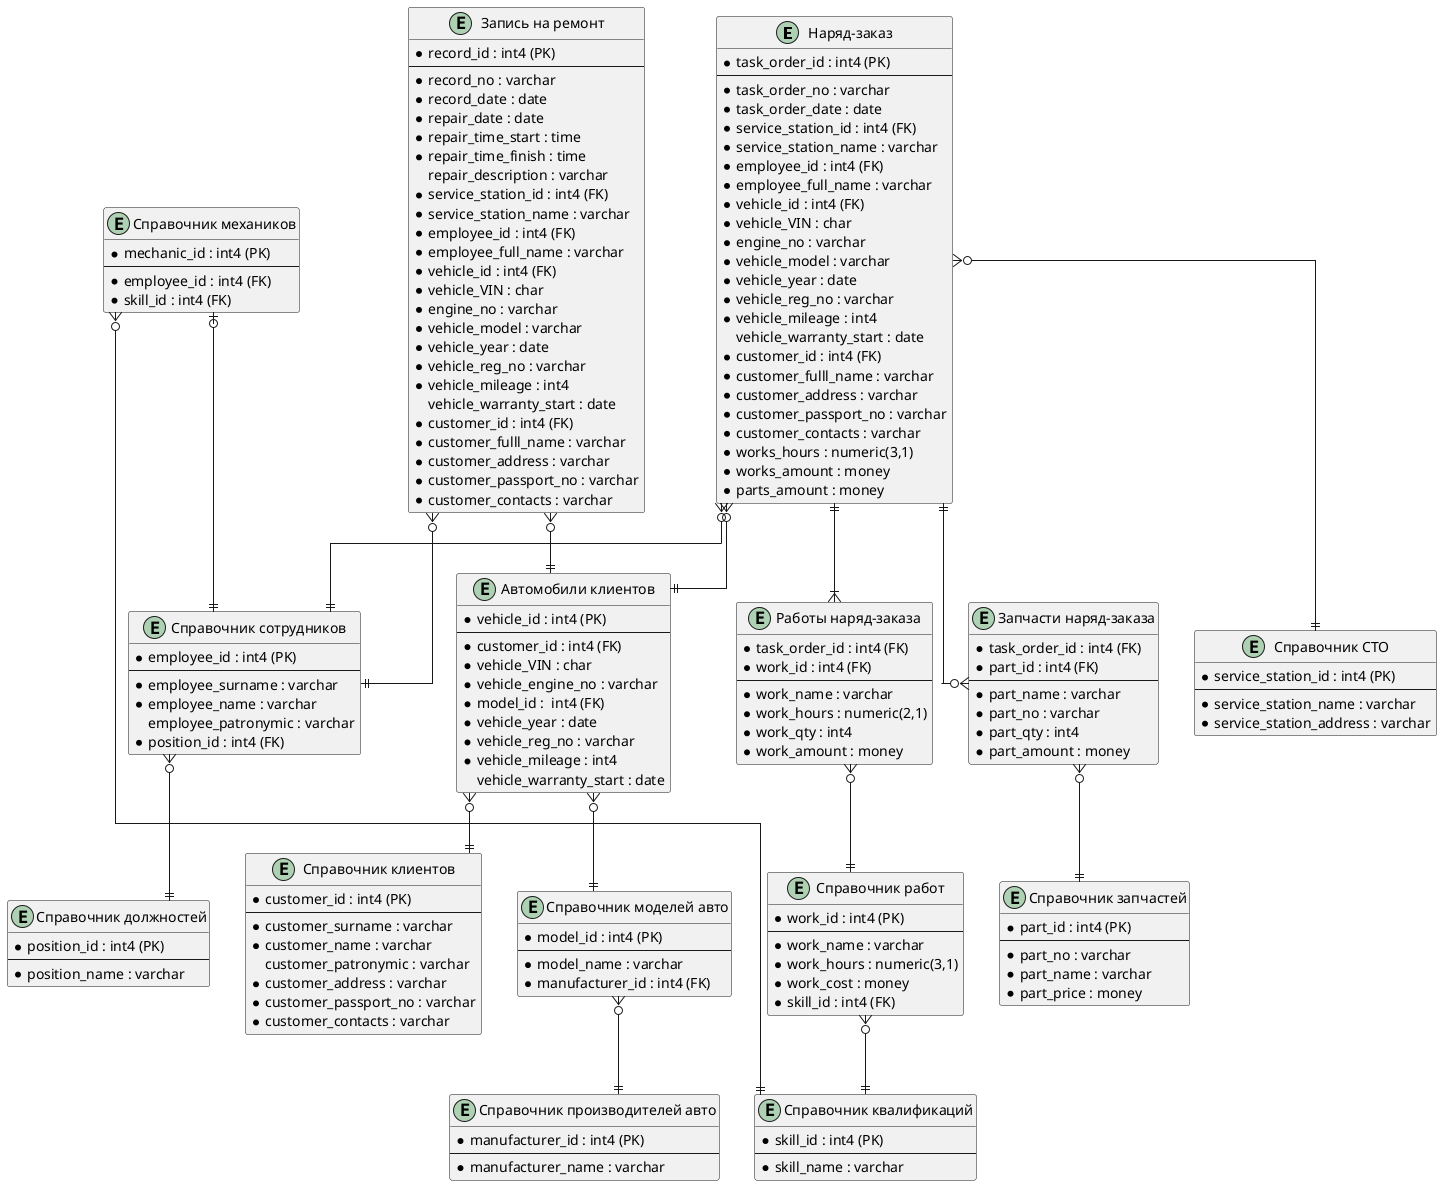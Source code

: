 @startuml ER

' hide the spot
' hide circle

' avoid problems with angled crows feet
skinparam linetype ortho

entity "Наряд-заказ" as task_order {
    * task_order_id : int4 (PK)
    --
    * task_order_no : varchar 
    * task_order_date : date 
    * service_station_id : int4 (FK) 
    * service_station_name : varchar 
    * employee_id : int4 (FK)
    * employee_full_name : varchar 
    * vehicle_id : int4 (FK)
    * vehicle_VIN : char 
    * engine_no : varchar 
    * vehicle_model : varchar 
    * vehicle_year : date 
    * vehicle_reg_no : varchar 
    * vehicle_mileage : int4 
    vehicle_warranty_start : date 
    * customer_id : int4 (FK)
    * customer_fulll_name : varchar 
    * customer_address : varchar 
    * customer_passport_no : varchar 
    * customer_contacts : varchar 
    * works_hours : numeric(3,1)
    * works_amount : money 
    * parts_amount : money 
}

entity "Работы наряд-заказа" as works_list {
    * task_order_id : int4 (FK)
    * work_id : int4 (FK)
    --
    * work_name : varchar 
    * work_hours : numeric(2,1) 
    * work_qty : int4 
    * work_amount : money 
}

entity "Запчасти наряд-заказа" as parts_list {
    * task_order_id : int4 (FK)
    * part_id : int4 (FK)
    --
    * part_name : varchar 
    * part_no : varchar 
    * part_qty : int4 
    * part_amount : money 
}

entity "Справочник работ" as works {
    * work_id : int4 (PK)
    --
    * work_name : varchar 
    * work_hours : numeric(3,1) 
    * work_cost : money 
    * skill_id : int4 (FK)
}

entity "Автомобили клиентов" as vehicles {
    * vehicle_id : int4 (PK)
    --
    * customer_id : int4 (FK)
    * vehicle_VIN : char 
    * vehicle_engine_no : varchar 
    * model_id :  int4 (FK)
    * vehicle_year : date 
    * vehicle_reg_no : varchar 
    * vehicle_mileage : int4 
    vehicle_warranty_start : date 
}

entity "Справочник клиентов" as customers {
    * customer_id : int4 (PK)
    --
    * customer_surname : varchar 
    * customer_name : varchar 
    customer_patronymic : varchar 
    * customer_address : varchar 
    * customer_passport_no : varchar 
    * customer_contacts : varchar 
}

entity "Справочник сотрудников" as employees {
    * employee_id : int4 (PK)
    --
    * employee_surname : varchar 
    * employee_name : varchar 
    employee_patronymic : varchar 
    * position_id : int4 (FK)
}

entity "Справочник механиков" as mechanics {
    * mechanic_id : int4 (PK)  
    --
    * employee_id : int4 (FK)
    * skill_id : int4 (FK)
}

entity "Справочник квалификаций" as skills {
    * skill_id : int4 (PK)
    --
    * skill_name : varchar 
}

entity "Справочник запчастей" as parts {
    * part_id : int4 (PK)
    --
    * part_no : varchar 
    * part_name : varchar 
    * part_price : money 
}

entity "Справочник СТО" as service_stations {
    * service_station_id : int4 (PK)
    --
    * service_station_name : varchar 
    * service_station_address : varchar 
}

entity "Справочник должностей" as positions {
    * position_id : int4 (PK)
    --
    * position_name : varchar  
}

entity "Справочник моделей авто" as models {
    * model_id : int4 (PK)
    --
    * model_name : varchar
    * manufacturer_id : int4 (FK) 
}

entity "Справочник производителей авто" as manufacturers {
    * manufacturer_id : int4 (PK)
    --
    * manufacturer_name : varchar
}

entity "Запись на ремонт" as records {
    * record_id : int4 (PK)
    --
    * record_no : varchar 
    * record_date : date 
    * repair_date : date
    * repair_time_start : time
    * repair_time_finish : time
    repair_description : varchar
    * service_station_id : int4 (FK) 
    * service_station_name : varchar 
    * employee_id : int4 (FK)
    * employee_full_name : varchar 
    * vehicle_id : int4 (FK)
    * vehicle_VIN : char 
    * engine_no : varchar 
    * vehicle_model : varchar 
    * vehicle_year : date 
    * vehicle_reg_no : varchar 
    * vehicle_mileage : int4 
    vehicle_warranty_start : date 
    * customer_id : int4 (FK)
    * customer_fulll_name : varchar 
    * customer_address : varchar 
    * customer_passport_no : varchar 
    * customer_contacts : varchar 
}

task_order   ||--|{ works_list
task_order   ||--o{ parts_list
task_order   }o--|| service_stations
task_order   }o--|| employees
task_order   }o--|| vehicles
works_list   }o--|| works
parts_list   }o--|| parts
works        }o--|| skills
vehicles     }o--|| customers
vehicles     }o--|| models
models       }o--|| manufacturers
employees    }o--|| positions
mechanics    |o--|| employees
mechanics    }o--|| skills
records      }o--|| employees
records      }o--|| vehicles

@enduml
